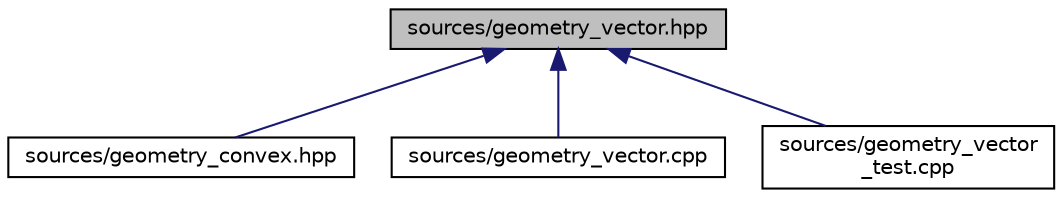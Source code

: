 digraph "sources/geometry_vector.hpp"
{
 // LATEX_PDF_SIZE
  edge [fontname="Helvetica",fontsize="10",labelfontname="Helvetica",labelfontsize="10"];
  node [fontname="Helvetica",fontsize="10",shape=record];
  Node1 [label="sources/geometry_vector.hpp",height=0.2,width=0.4,color="black", fillcolor="grey75", style="filled", fontcolor="black",tooltip=" "];
  Node1 -> Node2 [dir="back",color="midnightblue",fontsize="10",style="solid",fontname="Helvetica"];
  Node2 [label="sources/geometry_convex.hpp",height=0.2,width=0.4,color="black", fillcolor="white", style="filled",URL="$geometry__convex_8hpp.html",tooltip=" "];
  Node1 -> Node3 [dir="back",color="midnightblue",fontsize="10",style="solid",fontname="Helvetica"];
  Node3 [label="sources/geometry_vector.cpp",height=0.2,width=0.4,color="black", fillcolor="white", style="filled",URL="$geometry__vector_8cpp.html",tooltip=" "];
  Node1 -> Node4 [dir="back",color="midnightblue",fontsize="10",style="solid",fontname="Helvetica"];
  Node4 [label="sources/geometry_vector\l_test.cpp",height=0.2,width=0.4,color="black", fillcolor="white", style="filled",URL="$geometry__vector__test_8cpp.html",tooltip=" "];
}
